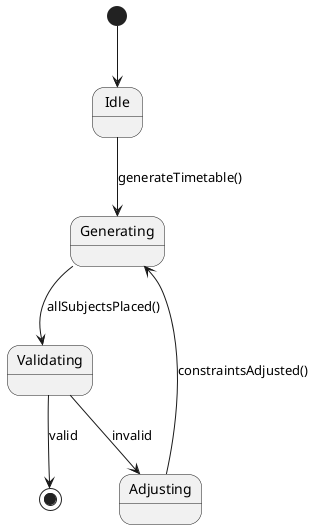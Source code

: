 @startuml state
[*] --> Idle
Idle --> Generating: generateTimetable()
Generating --> Validating: allSubjectsPlaced()
Validating --> [*]: valid
Validating --> Adjusting: invalid
Adjusting --> Generating: constraintsAdjusted()
@enduml